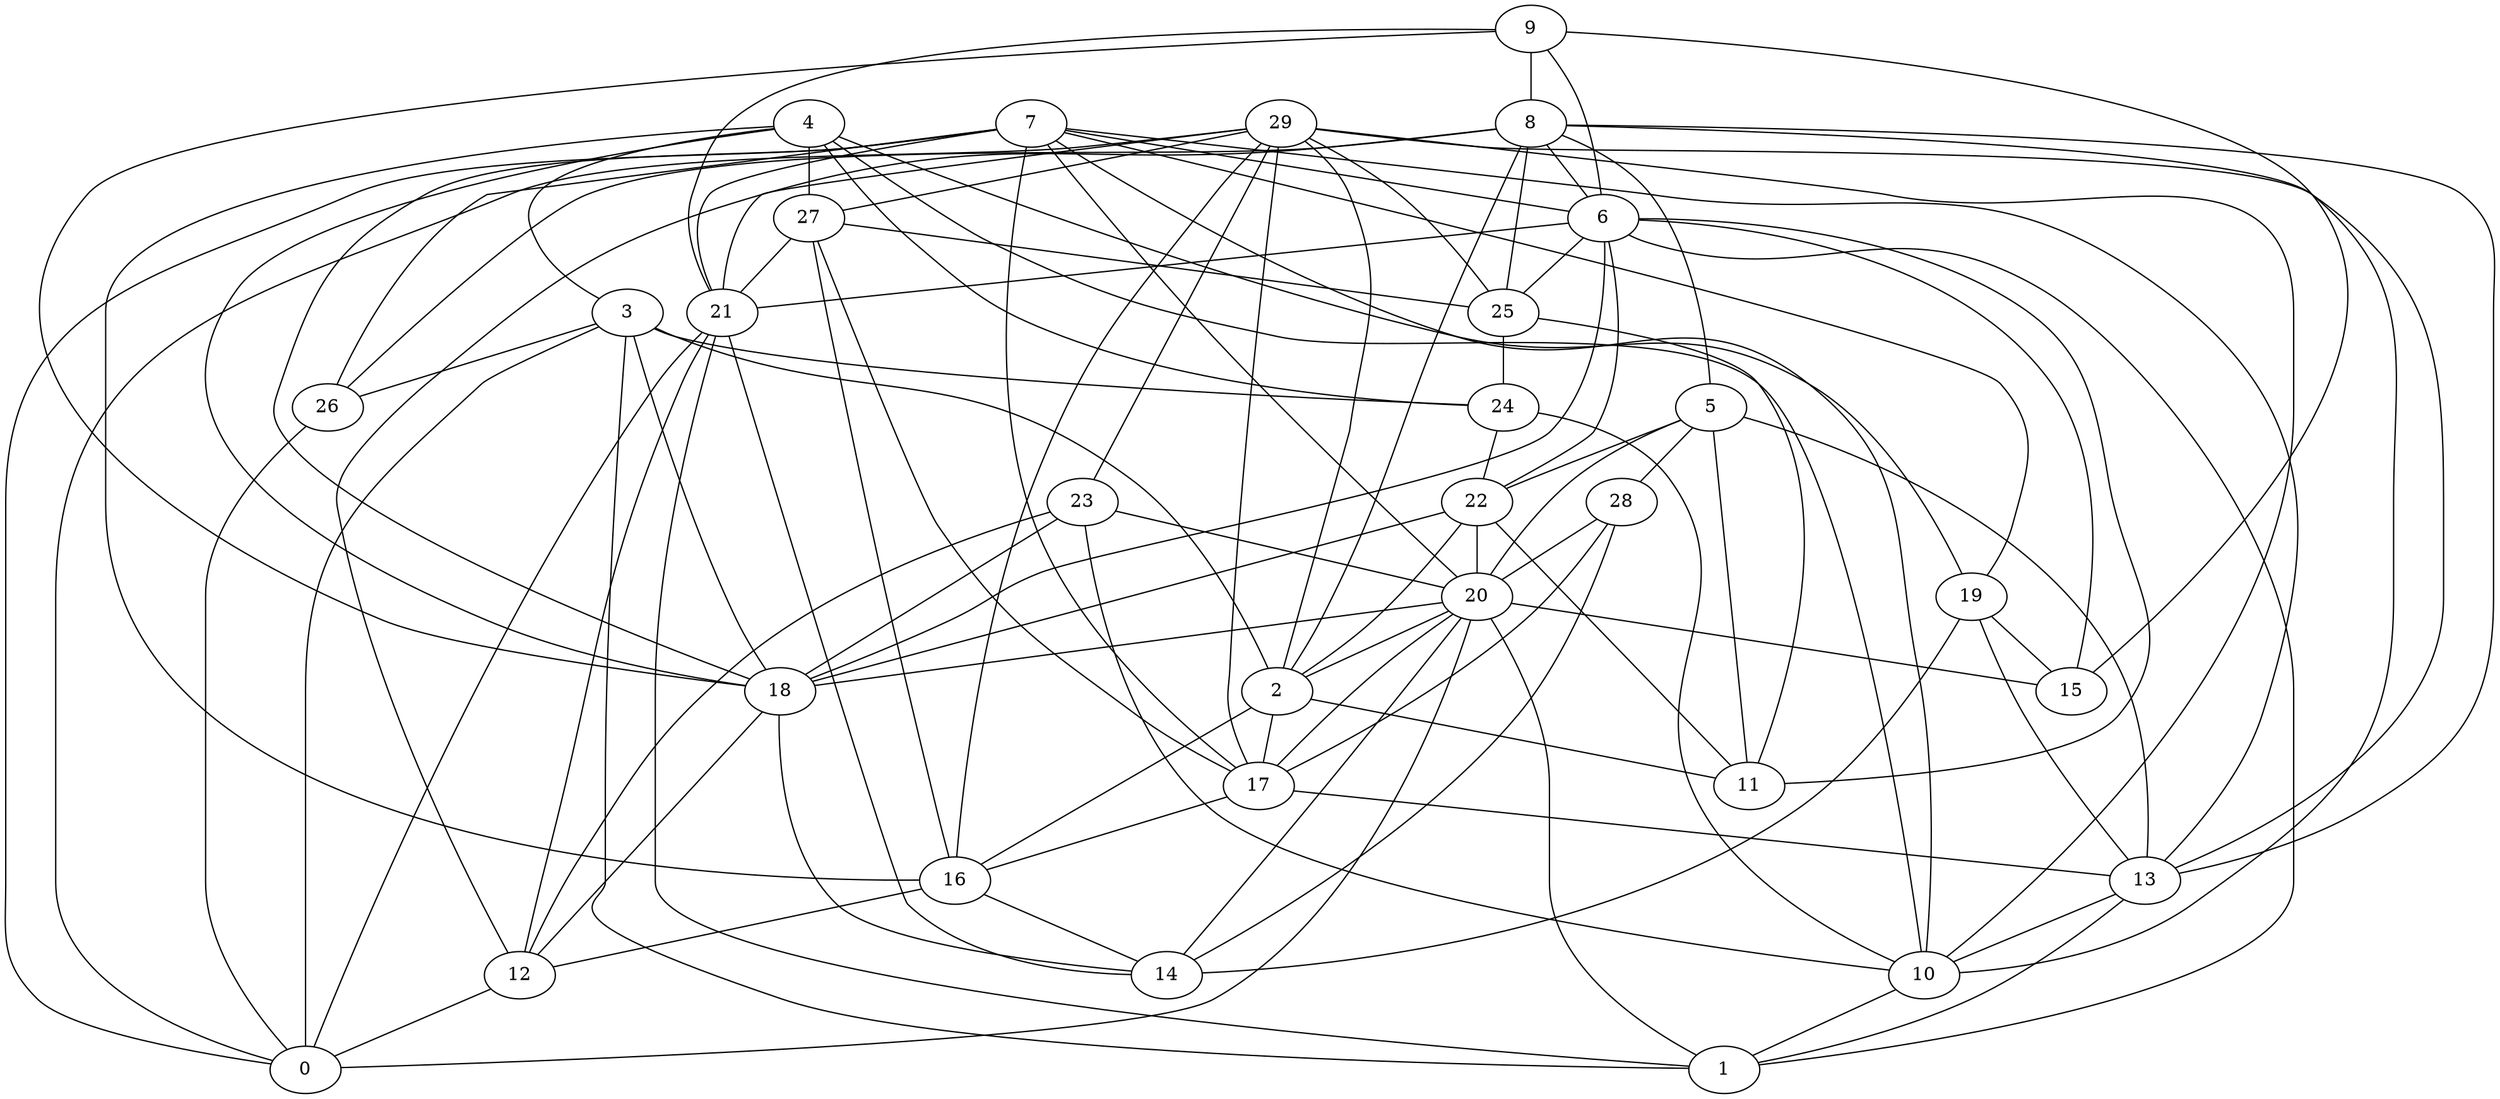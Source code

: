 digraph GG_graph {

subgraph G_graph {
edge [color = black]
"27" -> "16" [dir = none]
"27" -> "25" [dir = none]
"4" -> "10" [dir = none]
"4" -> "3" [dir = none]
"4" -> "27" [dir = none]
"9" -> "18" [dir = none]
"9" -> "6" [dir = none]
"22" -> "18" [dir = none]
"22" -> "2" [dir = none]
"17" -> "13" [dir = none]
"17" -> "16" [dir = none]
"28" -> "20" [dir = none]
"3" -> "0" [dir = none]
"3" -> "18" [dir = none]
"3" -> "1" [dir = none]
"6" -> "25" [dir = none]
"6" -> "1" [dir = none]
"6" -> "15" [dir = none]
"19" -> "15" [dir = none]
"19" -> "13" [dir = none]
"13" -> "1" [dir = none]
"29" -> "27" [dir = none]
"29" -> "2" [dir = none]
"29" -> "10" [dir = none]
"7" -> "18" [dir = none]
"7" -> "17" [dir = none]
"7" -> "20" [dir = none]
"7" -> "19" [dir = none]
"7" -> "0" [dir = none]
"10" -> "1" [dir = none]
"20" -> "0" [dir = none]
"20" -> "1" [dir = none]
"20" -> "18" [dir = none]
"20" -> "2" [dir = none]
"20" -> "14" [dir = none]
"26" -> "0" [dir = none]
"5" -> "28" [dir = none]
"5" -> "22" [dir = none]
"5" -> "20" [dir = none]
"5" -> "11" [dir = none]
"18" -> "12" [dir = none]
"24" -> "10" [dir = none]
"24" -> "22" [dir = none]
"2" -> "11" [dir = none]
"2" -> "17" [dir = none]
"25" -> "11" [dir = none]
"25" -> "24" [dir = none]
"8" -> "26" [dir = none]
"8" -> "6" [dir = none]
"8" -> "12" [dir = none]
"8" -> "10" [dir = none]
"8" -> "13" [dir = none]
"8" -> "5" [dir = none]
"21" -> "14" [dir = none]
"21" -> "12" [dir = none]
"21" -> "1" [dir = none]
"23" -> "18" [dir = none]
"23" -> "10" [dir = none]
"29" -> "21" [dir = none]
"6" -> "22" [dir = none]
"23" -> "20" [dir = none]
"4" -> "16" [dir = none]
"8" -> "2" [dir = none]
"6" -> "11" [dir = none]
"22" -> "20" [dir = none]
"19" -> "14" [dir = none]
"29" -> "23" [dir = none]
"29" -> "25" [dir = none]
"7" -> "21" [dir = none]
"16" -> "14" [dir = none]
"2" -> "16" [dir = none]
"13" -> "10" [dir = none]
"4" -> "18" [dir = none]
"22" -> "11" [dir = none]
"27" -> "17" [dir = none]
"29" -> "13" [dir = none]
"9" -> "8" [dir = none]
"20" -> "15" [dir = none]
"29" -> "17" [dir = none]
"7" -> "13" [dir = none]
"3" -> "2" [dir = none]
"16" -> "12" [dir = none]
"6" -> "21" [dir = none]
"27" -> "21" [dir = none]
"3" -> "26" [dir = none]
"3" -> "24" [dir = none]
"9" -> "21" [dir = none]
"12" -> "0" [dir = none]
"5" -> "13" [dir = none]
"7" -> "10" [dir = none]
"18" -> "14" [dir = none]
"7" -> "6" [dir = none]
"28" -> "14" [dir = none]
"6" -> "18" [dir = none]
"28" -> "17" [dir = none]
"9" -> "15" [dir = none]
"20" -> "17" [dir = none]
"21" -> "0" [dir = none]
"8" -> "25" [dir = none]
"7" -> "26" [dir = none]
"23" -> "12" [dir = none]
"29" -> "0" [dir = none]
"4" -> "19" [dir = none]
"29" -> "16" [dir = none]
"4" -> "24" [dir = none]
}

}
